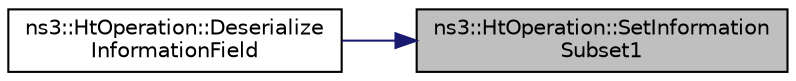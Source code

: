 digraph "ns3::HtOperation::SetInformationSubset1"
{
 // LATEX_PDF_SIZE
  edge [fontname="Helvetica",fontsize="10",labelfontname="Helvetica",labelfontsize="10"];
  node [fontname="Helvetica",fontsize="10",shape=record];
  rankdir="RL";
  Node1 [label="ns3::HtOperation::SetInformation\lSubset1",height=0.2,width=0.4,color="black", fillcolor="grey75", style="filled", fontcolor="black",tooltip="Set the Information Subset 1 field in the HT Operation information element."];
  Node1 -> Node2 [dir="back",color="midnightblue",fontsize="10",style="solid",fontname="Helvetica"];
  Node2 [label="ns3::HtOperation::Deserialize\lInformationField",height=0.2,width=0.4,color="black", fillcolor="white", style="filled",URL="$classns3_1_1_ht_operation.html#a47d788083e3938358995e474d4d5d9ab",tooltip="Deserialize information (i.e., the body of the IE, not including the Element ID and length octets)"];
}
